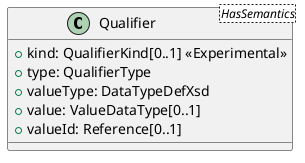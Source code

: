 @startuml
class Qualifier<HasSemantics> {
  +kind: QualifierKind[0..1] <<Experimental>>
  +type: QualifierType
  +valueType: DataTypeDefXsd
  +value: ValueDataType[0..1]
  +valueId: Reference[0..1]
}
@enduml